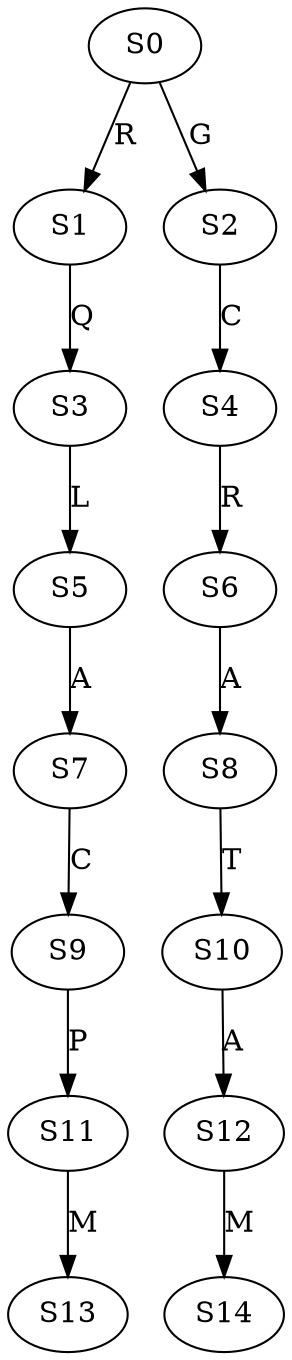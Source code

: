 strict digraph  {
	S0 -> S1 [ label = R ];
	S0 -> S2 [ label = G ];
	S1 -> S3 [ label = Q ];
	S2 -> S4 [ label = C ];
	S3 -> S5 [ label = L ];
	S4 -> S6 [ label = R ];
	S5 -> S7 [ label = A ];
	S6 -> S8 [ label = A ];
	S7 -> S9 [ label = C ];
	S8 -> S10 [ label = T ];
	S9 -> S11 [ label = P ];
	S10 -> S12 [ label = A ];
	S11 -> S13 [ label = M ];
	S12 -> S14 [ label = M ];
}
